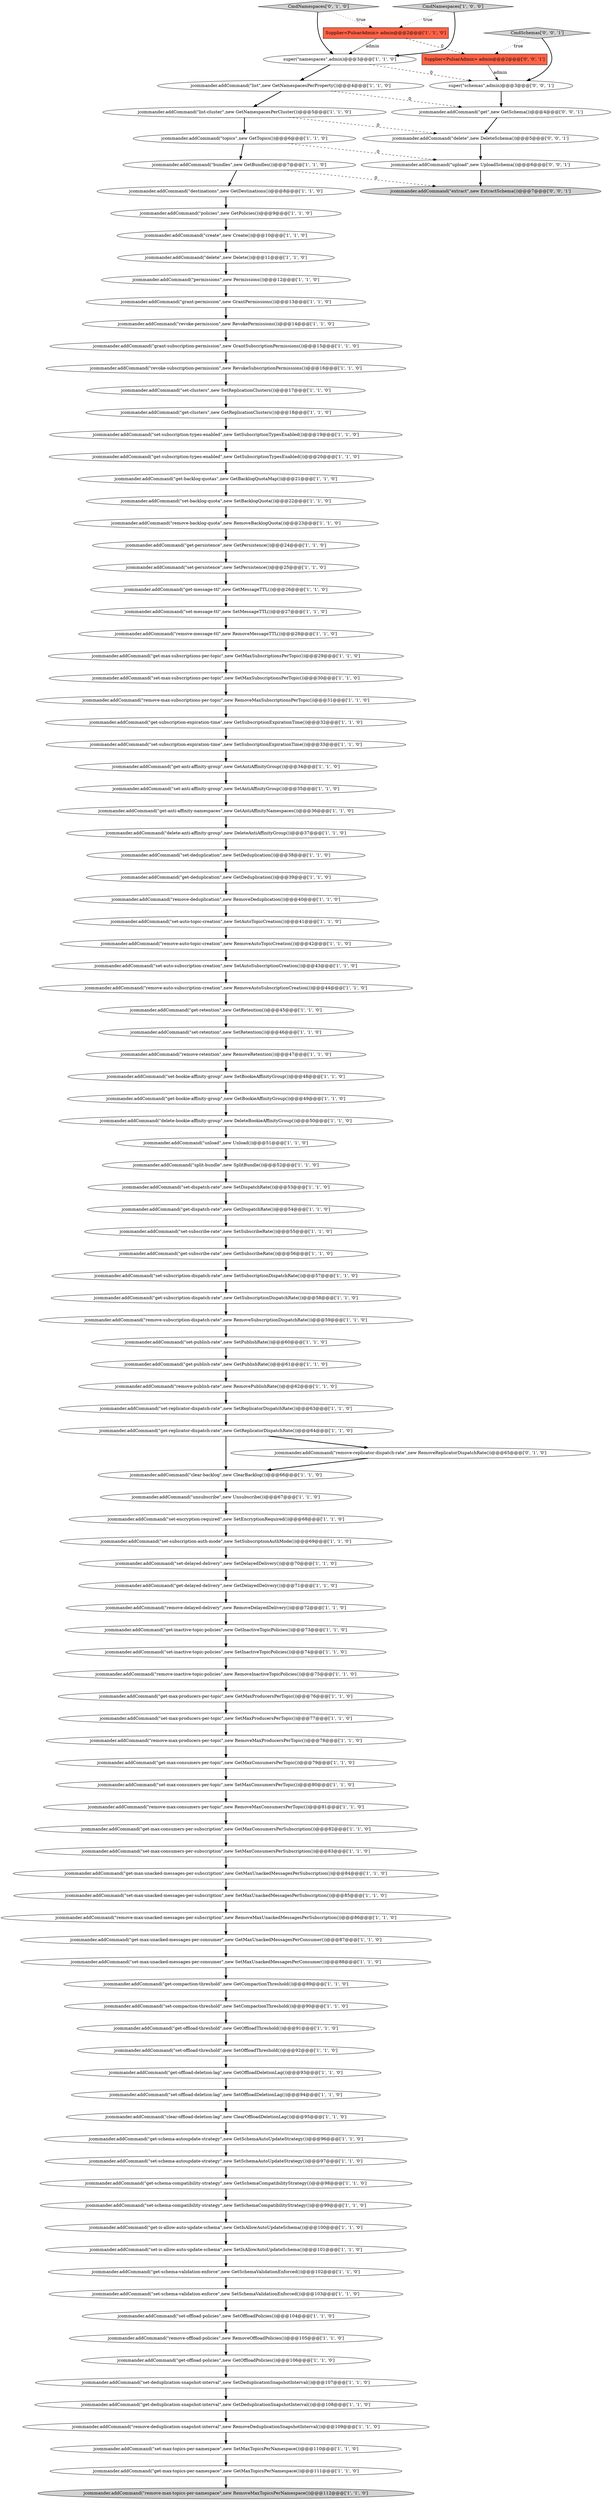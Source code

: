 digraph {
38 [style = filled, label = "jcommander.addCommand(\"grant-subscription-permission\",new GrantSubscriptionPermissions())@@@15@@@['1', '1', '0']", fillcolor = white, shape = ellipse image = "AAA0AAABBB1BBB"];
31 [style = filled, label = "jcommander.addCommand(\"get-replicator-dispatch-rate\",new GetReplicatorDispatchRate())@@@64@@@['1', '1', '0']", fillcolor = white, shape = ellipse image = "AAA0AAABBB1BBB"];
63 [style = filled, label = "jcommander.addCommand(\"get-subscription-dispatch-rate\",new GetSubscriptionDispatchRate())@@@58@@@['1', '1', '0']", fillcolor = white, shape = ellipse image = "AAA0AAABBB1BBB"];
26 [style = filled, label = "jcommander.addCommand(\"set-offload-policies\",new SetOffloadPolicies())@@@104@@@['1', '1', '0']", fillcolor = white, shape = ellipse image = "AAA0AAABBB1BBB"];
81 [style = filled, label = "Supplier<PulsarAdmin> admin@@@2@@@['1', '1', '0']", fillcolor = tomato, shape = box image = "AAA0AAABBB1BBB"];
66 [style = filled, label = "jcommander.addCommand(\"get-max-unacked-messages-per-subscription\",new GetMaxUnackedMessagesPerSubscription())@@@84@@@['1', '1', '0']", fillcolor = white, shape = ellipse image = "AAA0AAABBB1BBB"];
29 [style = filled, label = "jcommander.addCommand(\"get-max-unacked-messages-per-consumer\",new GetMaxUnackedMessagesPerConsumer())@@@87@@@['1', '1', '0']", fillcolor = white, shape = ellipse image = "AAA0AAABBB1BBB"];
15 [style = filled, label = "jcommander.addCommand(\"split-bundle\",new SplitBundle())@@@52@@@['1', '1', '0']", fillcolor = white, shape = ellipse image = "AAA0AAABBB1BBB"];
32 [style = filled, label = "jcommander.addCommand(\"create\",new Create())@@@10@@@['1', '1', '0']", fillcolor = white, shape = ellipse image = "AAA0AAABBB1BBB"];
83 [style = filled, label = "jcommander.addCommand(\"get-delayed-delivery\",new GetDelayedDelivery())@@@71@@@['1', '1', '0']", fillcolor = white, shape = ellipse image = "AAA0AAABBB1BBB"];
41 [style = filled, label = "jcommander.addCommand(\"get-deduplication-snapshot-interval\",new GetDeduplicationSnapshotInterval())@@@108@@@['1', '1', '0']", fillcolor = white, shape = ellipse image = "AAA0AAABBB1BBB"];
22 [style = filled, label = "jcommander.addCommand(\"list\",new GetNamespacesPerProperty())@@@4@@@['1', '1', '0']", fillcolor = white, shape = ellipse image = "AAA0AAABBB1BBB"];
70 [style = filled, label = "jcommander.addCommand(\"set-replicator-dispatch-rate\",new SetReplicatorDispatchRate())@@@63@@@['1', '1', '0']", fillcolor = white, shape = ellipse image = "AAA0AAABBB1BBB"];
30 [style = filled, label = "jcommander.addCommand(\"destinations\",new GetDestinations())@@@8@@@['1', '1', '0']", fillcolor = white, shape = ellipse image = "AAA0AAABBB1BBB"];
77 [style = filled, label = "jcommander.addCommand(\"remove-offload-policies\",new RemoveOffloadPolicies())@@@105@@@['1', '1', '0']", fillcolor = white, shape = ellipse image = "AAA0AAABBB1BBB"];
5 [style = filled, label = "jcommander.addCommand(\"remove-retention\",new RemoveRetention())@@@47@@@['1', '1', '0']", fillcolor = white, shape = ellipse image = "AAA0AAABBB1BBB"];
112 [style = filled, label = "jcommander.addCommand(\"remove-replicator-dispatch-rate\",new RemoveReplicatorDispatchRate())@@@65@@@['0', '1', '0']", fillcolor = white, shape = ellipse image = "AAA1AAABBB2BBB"];
109 [style = filled, label = "jcommander.addCommand(\"get-anti-affinity-namespaces\",new GetAntiAffinityNamespaces())@@@36@@@['1', '1', '0']", fillcolor = white, shape = ellipse image = "AAA0AAABBB1BBB"];
57 [style = filled, label = "jcommander.addCommand(\"set-deduplication\",new SetDeduplication())@@@38@@@['1', '1', '0']", fillcolor = white, shape = ellipse image = "AAA0AAABBB1BBB"];
36 [style = filled, label = "jcommander.addCommand(\"get-retention\",new GetRetention())@@@45@@@['1', '1', '0']", fillcolor = white, shape = ellipse image = "AAA0AAABBB1BBB"];
79 [style = filled, label = "jcommander.addCommand(\"set-max-unacked-messages-per-consumer\",new SetMaxUnackedMessagesPerConsumer())@@@88@@@['1', '1', '0']", fillcolor = white, shape = ellipse image = "AAA0AAABBB1BBB"];
92 [style = filled, label = "jcommander.addCommand(\"set-backlog-quota\",new SetBacklogQuota())@@@22@@@['1', '1', '0']", fillcolor = white, shape = ellipse image = "AAA0AAABBB1BBB"];
111 [style = filled, label = "CmdNamespaces['0', '1', '0']", fillcolor = lightgray, shape = diamond image = "AAA0AAABBB2BBB"];
21 [style = filled, label = "jcommander.addCommand(\"get-schema-validation-enforce\",new GetSchemaValidationEnforced())@@@102@@@['1', '1', '0']", fillcolor = white, shape = ellipse image = "AAA0AAABBB1BBB"];
12 [style = filled, label = "jcommander.addCommand(\"remove-inactive-topic-policies\",new RemoveInactiveTopicPolicies())@@@75@@@['1', '1', '0']", fillcolor = white, shape = ellipse image = "AAA0AAABBB1BBB"];
52 [style = filled, label = "jcommander.addCommand(\"set-bookie-affinity-group\",new SetBookieAffinityGroup())@@@48@@@['1', '1', '0']", fillcolor = white, shape = ellipse image = "AAA0AAABBB1BBB"];
95 [style = filled, label = "jcommander.addCommand(\"get-deduplication\",new GetDeduplication())@@@39@@@['1', '1', '0']", fillcolor = white, shape = ellipse image = "AAA0AAABBB1BBB"];
49 [style = filled, label = "jcommander.addCommand(\"get-persistence\",new GetPersistence())@@@24@@@['1', '1', '0']", fillcolor = white, shape = ellipse image = "AAA0AAABBB1BBB"];
97 [style = filled, label = "jcommander.addCommand(\"get-subscription-expiration-time\",new GetSubscriptionExpirationTime())@@@32@@@['1', '1', '0']", fillcolor = white, shape = ellipse image = "AAA0AAABBB1BBB"];
87 [style = filled, label = "jcommander.addCommand(\"get-inactive-topic-policies\",new GetInactiveTopicPolicies())@@@73@@@['1', '1', '0']", fillcolor = white, shape = ellipse image = "AAA0AAABBB1BBB"];
59 [style = filled, label = "jcommander.addCommand(\"remove-deduplication-snapshot-interval\",new RemoveDeduplicationSnapshotInterval())@@@109@@@['1', '1', '0']", fillcolor = white, shape = ellipse image = "AAA0AAABBB1BBB"];
24 [style = filled, label = "jcommander.addCommand(\"set-max-subscriptions-per-topic\",new SetMaxSubscriptionsPerTopic())@@@30@@@['1', '1', '0']", fillcolor = white, shape = ellipse image = "AAA0AAABBB1BBB"];
118 [style = filled, label = "CmdSchemas['0', '0', '1']", fillcolor = lightgray, shape = diamond image = "AAA0AAABBB3BBB"];
71 [style = filled, label = "jcommander.addCommand(\"get-offload-threshold\",new GetOffloadThreshold())@@@91@@@['1', '1', '0']", fillcolor = white, shape = ellipse image = "AAA0AAABBB1BBB"];
25 [style = filled, label = "jcommander.addCommand(\"get-max-topics-per-namespace\",new GetMaxTopicsPerNamespace())@@@111@@@['1', '1', '0']", fillcolor = white, shape = ellipse image = "AAA0AAABBB1BBB"];
33 [style = filled, label = "jcommander.addCommand(\"get-clusters\",new GetReplicationClusters())@@@18@@@['1', '1', '0']", fillcolor = white, shape = ellipse image = "AAA0AAABBB1BBB"];
76 [style = filled, label = "jcommander.addCommand(\"remove-delayed-delivery\",new RemoveDelayedDelivery())@@@72@@@['1', '1', '0']", fillcolor = white, shape = ellipse image = "AAA0AAABBB1BBB"];
94 [style = filled, label = "jcommander.addCommand(\"remove-max-subscriptions-per-topic\",new RemoveMaxSubscriptionsPerTopic())@@@31@@@['1', '1', '0']", fillcolor = white, shape = ellipse image = "AAA0AAABBB1BBB"];
3 [style = filled, label = "jcommander.addCommand(\"delete-anti-affinity-group\",new DeleteAntiAffinityGroup())@@@37@@@['1', '1', '0']", fillcolor = white, shape = ellipse image = "AAA0AAABBB1BBB"];
67 [style = filled, label = "jcommander.addCommand(\"set-max-producers-per-topic\",new SetMaxProducersPerTopic())@@@77@@@['1', '1', '0']", fillcolor = white, shape = ellipse image = "AAA0AAABBB1BBB"];
61 [style = filled, label = "jcommander.addCommand(\"get-compaction-threshold\",new GetCompactionThreshold())@@@89@@@['1', '1', '0']", fillcolor = white, shape = ellipse image = "AAA0AAABBB1BBB"];
88 [style = filled, label = "jcommander.addCommand(\"clear-offload-deletion-lag\",new ClearOffloadDeletionLag())@@@95@@@['1', '1', '0']", fillcolor = white, shape = ellipse image = "AAA0AAABBB1BBB"];
99 [style = filled, label = "jcommander.addCommand(\"get-dispatch-rate\",new GetDispatchRate())@@@54@@@['1', '1', '0']", fillcolor = white, shape = ellipse image = "AAA0AAABBB1BBB"];
104 [style = filled, label = "jcommander.addCommand(\"set-offload-threshold\",new SetOffloadThreshold())@@@92@@@['1', '1', '0']", fillcolor = white, shape = ellipse image = "AAA0AAABBB1BBB"];
44 [style = filled, label = "jcommander.addCommand(\"remove-auto-subscription-creation\",new RemoveAutoSubscriptionCreation())@@@44@@@['1', '1', '0']", fillcolor = white, shape = ellipse image = "AAA0AAABBB1BBB"];
73 [style = filled, label = "jcommander.addCommand(\"remove-deduplication\",new RemoveDeduplication())@@@40@@@['1', '1', '0']", fillcolor = white, shape = ellipse image = "AAA0AAABBB1BBB"];
23 [style = filled, label = "jcommander.addCommand(\"remove-backlog-quota\",new RemoveBacklogQuota())@@@23@@@['1', '1', '0']", fillcolor = white, shape = ellipse image = "AAA0AAABBB1BBB"];
13 [style = filled, label = "jcommander.addCommand(\"set-dispatch-rate\",new SetDispatchRate())@@@53@@@['1', '1', '0']", fillcolor = white, shape = ellipse image = "AAA0AAABBB1BBB"];
16 [style = filled, label = "jcommander.addCommand(\"bundles\",new GetBundles())@@@7@@@['1', '1', '0']", fillcolor = white, shape = ellipse image = "AAA0AAABBB1BBB"];
75 [style = filled, label = "jcommander.addCommand(\"topics\",new GetTopics())@@@6@@@['1', '1', '0']", fillcolor = white, shape = ellipse image = "AAA0AAABBB1BBB"];
106 [style = filled, label = "CmdNamespaces['1', '0', '0']", fillcolor = lightgray, shape = diamond image = "AAA0AAABBB1BBB"];
45 [style = filled, label = "jcommander.addCommand(\"set-schema-compatibility-strategy\",new SetSchemaCompatibilityStrategy())@@@99@@@['1', '1', '0']", fillcolor = white, shape = ellipse image = "AAA0AAABBB1BBB"];
119 [style = filled, label = "jcommander.addCommand(\"extract\",new ExtractSchema())@@@7@@@['0', '0', '1']", fillcolor = lightgray, shape = ellipse image = "AAA0AAABBB3BBB"];
47 [style = filled, label = "jcommander.addCommand(\"clear-backlog\",new ClearBacklog())@@@66@@@['1', '1', '0']", fillcolor = white, shape = ellipse image = "AAA0AAABBB1BBB"];
65 [style = filled, label = "jcommander.addCommand(\"set-subscription-dispatch-rate\",new SetSubscriptionDispatchRate())@@@57@@@['1', '1', '0']", fillcolor = white, shape = ellipse image = "AAA0AAABBB1BBB"];
1 [style = filled, label = "jcommander.addCommand(\"get-max-consumers-per-subscription\",new GetMaxConsumersPerSubscription())@@@82@@@['1', '1', '0']", fillcolor = white, shape = ellipse image = "AAA0AAABBB1BBB"];
82 [style = filled, label = "jcommander.addCommand(\"set-subscribe-rate\",new SetSubscribeRate())@@@55@@@['1', '1', '0']", fillcolor = white, shape = ellipse image = "AAA0AAABBB1BBB"];
55 [style = filled, label = "jcommander.addCommand(\"set-compaction-threshold\",new SetCompactionThreshold())@@@90@@@['1', '1', '0']", fillcolor = white, shape = ellipse image = "AAA0AAABBB1BBB"];
86 [style = filled, label = "jcommander.addCommand(\"unload\",new Unload())@@@51@@@['1', '1', '0']", fillcolor = white, shape = ellipse image = "AAA0AAABBB1BBB"];
58 [style = filled, label = "jcommander.addCommand(\"get-offload-policies\",new GetOffloadPolicies())@@@106@@@['1', '1', '0']", fillcolor = white, shape = ellipse image = "AAA0AAABBB1BBB"];
100 [style = filled, label = "jcommander.addCommand(\"get-subscribe-rate\",new GetSubscribeRate())@@@56@@@['1', '1', '0']", fillcolor = white, shape = ellipse image = "AAA0AAABBB1BBB"];
89 [style = filled, label = "jcommander.addCommand(\"delete\",new Delete())@@@11@@@['1', '1', '0']", fillcolor = white, shape = ellipse image = "AAA0AAABBB1BBB"];
2 [style = filled, label = "jcommander.addCommand(\"get-anti-affinity-group\",new GetAntiAffinityGroup())@@@34@@@['1', '1', '0']", fillcolor = white, shape = ellipse image = "AAA0AAABBB1BBB"];
56 [style = filled, label = "jcommander.addCommand(\"get-max-subscriptions-per-topic\",new GetMaxSubscriptionsPerTopic())@@@29@@@['1', '1', '0']", fillcolor = white, shape = ellipse image = "AAA0AAABBB1BBB"];
8 [style = filled, label = "jcommander.addCommand(\"list-cluster\",new GetNamespacesPerCluster())@@@5@@@['1', '1', '0']", fillcolor = white, shape = ellipse image = "AAA0AAABBB1BBB"];
60 [style = filled, label = "jcommander.addCommand(\"remove-max-unacked-messages-per-subscription\",new RemoveMaxUnackedMessagesPerSubscription())@@@86@@@['1', '1', '0']", fillcolor = white, shape = ellipse image = "AAA0AAABBB1BBB"];
108 [style = filled, label = "jcommander.addCommand(\"remove-message-ttl\",new RemoveMessageTTL())@@@28@@@['1', '1', '0']", fillcolor = white, shape = ellipse image = "AAA0AAABBB1BBB"];
37 [style = filled, label = "jcommander.addCommand(\"set-max-unacked-messages-per-subscription\",new SetMaxUnackedMessagesPerSubscription())@@@85@@@['1', '1', '0']", fillcolor = white, shape = ellipse image = "AAA0AAABBB1BBB"];
110 [style = filled, label = "jcommander.addCommand(\"remove-auto-topic-creation\",new RemoveAutoTopicCreation())@@@42@@@['1', '1', '0']", fillcolor = white, shape = ellipse image = "AAA0AAABBB1BBB"];
69 [style = filled, label = "jcommander.addCommand(\"remove-subscription-dispatch-rate\",new RemoveSubscriptionDispatchRate())@@@59@@@['1', '1', '0']", fillcolor = white, shape = ellipse image = "AAA0AAABBB1BBB"];
39 [style = filled, label = "jcommander.addCommand(\"delete-bookie-affinity-group\",new DeleteBookieAffinityGroup())@@@50@@@['1', '1', '0']", fillcolor = white, shape = ellipse image = "AAA0AAABBB1BBB"];
9 [style = filled, label = "jcommander.addCommand(\"set-encryption-required\",new SetEncryptionRequired())@@@68@@@['1', '1', '0']", fillcolor = white, shape = ellipse image = "AAA0AAABBB1BBB"];
78 [style = filled, label = "jcommander.addCommand(\"get-backlog-quotas\",new GetBacklogQuotaMap())@@@21@@@['1', '1', '0']", fillcolor = white, shape = ellipse image = "AAA0AAABBB1BBB"];
62 [style = filled, label = "jcommander.addCommand(\"revoke-permission\",new RevokePermissions())@@@14@@@['1', '1', '0']", fillcolor = white, shape = ellipse image = "AAA0AAABBB1BBB"];
72 [style = filled, label = "jcommander.addCommand(\"set-is-allow-auto-update-schema\",new SetIsAllowAutoUpdateSchema())@@@101@@@['1', '1', '0']", fillcolor = white, shape = ellipse image = "AAA0AAABBB1BBB"];
27 [style = filled, label = "jcommander.addCommand(\"get-max-consumers-per-topic\",new GetMaxConsumersPerTopic())@@@79@@@['1', '1', '0']", fillcolor = white, shape = ellipse image = "AAA0AAABBB1BBB"];
35 [style = filled, label = "jcommander.addCommand(\"get-schema-autoupdate-strategy\",new GetSchemaAutoUpdateStrategy())@@@96@@@['1', '1', '0']", fillcolor = white, shape = ellipse image = "AAA0AAABBB1BBB"];
50 [style = filled, label = "jcommander.addCommand(\"permissions\",new Permissions())@@@12@@@['1', '1', '0']", fillcolor = white, shape = ellipse image = "AAA0AAABBB1BBB"];
20 [style = filled, label = "jcommander.addCommand(\"set-inactive-topic-policies\",new SetInactiveTopicPolicies())@@@74@@@['1', '1', '0']", fillcolor = white, shape = ellipse image = "AAA0AAABBB1BBB"];
68 [style = filled, label = "jcommander.addCommand(\"get-message-ttl\",new GetMessageTTL())@@@26@@@['1', '1', '0']", fillcolor = white, shape = ellipse image = "AAA0AAABBB1BBB"];
40 [style = filled, label = "jcommander.addCommand(\"set-max-topics-per-namespace\",new SetMaxTopicsPerNamespace())@@@110@@@['1', '1', '0']", fillcolor = white, shape = ellipse image = "AAA0AAABBB1BBB"];
116 [style = filled, label = "Supplier<PulsarAdmin> admin@@@2@@@['0', '0', '1']", fillcolor = tomato, shape = box image = "AAA0AAABBB3BBB"];
7 [style = filled, label = "jcommander.addCommand(\"set-publish-rate\",new SetPublishRate())@@@60@@@['1', '1', '0']", fillcolor = white, shape = ellipse image = "AAA0AAABBB1BBB"];
54 [style = filled, label = "jcommander.addCommand(\"policies\",new GetPolicies())@@@9@@@['1', '1', '0']", fillcolor = white, shape = ellipse image = "AAA0AAABBB1BBB"];
64 [style = filled, label = "jcommander.addCommand(\"set-deduplication-snapshot-interval\",new SetDeduplicationSnapshotInterval())@@@107@@@['1', '1', '0']", fillcolor = white, shape = ellipse image = "AAA0AAABBB1BBB"];
113 [style = filled, label = "super(\"schemas\",admin)@@@3@@@['0', '0', '1']", fillcolor = white, shape = ellipse image = "AAA0AAABBB3BBB"];
10 [style = filled, label = "jcommander.addCommand(\"remove-max-consumers-per-topic\",new RemoveMaxConsumersPerTopic())@@@81@@@['1', '1', '0']", fillcolor = white, shape = ellipse image = "AAA0AAABBB1BBB"];
117 [style = filled, label = "jcommander.addCommand(\"delete\",new DeleteSchema())@@@5@@@['0', '0', '1']", fillcolor = white, shape = ellipse image = "AAA0AAABBB3BBB"];
14 [style = filled, label = "jcommander.addCommand(\"set-schema-validation-enforce\",new SetSchemaValidationEnforced())@@@103@@@['1', '1', '0']", fillcolor = white, shape = ellipse image = "AAA0AAABBB1BBB"];
103 [style = filled, label = "jcommander.addCommand(\"remove-publish-rate\",new RemovePublishRate())@@@62@@@['1', '1', '0']", fillcolor = white, shape = ellipse image = "AAA0AAABBB1BBB"];
34 [style = filled, label = "jcommander.addCommand(\"unsubscribe\",new Unsubscribe())@@@67@@@['1', '1', '0']", fillcolor = white, shape = ellipse image = "AAA0AAABBB1BBB"];
43 [style = filled, label = "jcommander.addCommand(\"revoke-subscription-permission\",new RevokeSubscriptionPermissions())@@@16@@@['1', '1', '0']", fillcolor = white, shape = ellipse image = "AAA0AAABBB1BBB"];
105 [style = filled, label = "jcommander.addCommand(\"set-offload-deletion-lag\",new SetOffloadDeletionLag())@@@94@@@['1', '1', '0']", fillcolor = white, shape = ellipse image = "AAA0AAABBB1BBB"];
84 [style = filled, label = "jcommander.addCommand(\"get-is-allow-auto-update-schema\",new GetIsAllowAutoUpdateSchema())@@@100@@@['1', '1', '0']", fillcolor = white, shape = ellipse image = "AAA0AAABBB1BBB"];
19 [style = filled, label = "jcommander.addCommand(\"get-schema-compatibility-strategy\",new GetSchemaCompatibilityStrategy())@@@98@@@['1', '1', '0']", fillcolor = white, shape = ellipse image = "AAA0AAABBB1BBB"];
48 [style = filled, label = "jcommander.addCommand(\"set-max-consumers-per-topic\",new SetMaxConsumersPerTopic())@@@80@@@['1', '1', '0']", fillcolor = white, shape = ellipse image = "AAA0AAABBB1BBB"];
11 [style = filled, label = "jcommander.addCommand(\"set-message-ttl\",new SetMessageTTL())@@@27@@@['1', '1', '0']", fillcolor = white, shape = ellipse image = "AAA0AAABBB1BBB"];
96 [style = filled, label = "jcommander.addCommand(\"set-schema-autoupdate-strategy\",new SetSchemaAutoUpdateStrategy())@@@97@@@['1', '1', '0']", fillcolor = white, shape = ellipse image = "AAA0AAABBB1BBB"];
74 [style = filled, label = "jcommander.addCommand(\"set-subscription-expiration-time\",new SetSubscriptionExpirationTime())@@@33@@@['1', '1', '0']", fillcolor = white, shape = ellipse image = "AAA0AAABBB1BBB"];
85 [style = filled, label = "jcommander.addCommand(\"set-max-consumers-per-subscription\",new SetMaxConsumersPerSubscription())@@@83@@@['1', '1', '0']", fillcolor = white, shape = ellipse image = "AAA0AAABBB1BBB"];
101 [style = filled, label = "jcommander.addCommand(\"grant-permission\",new GrantPermissions())@@@13@@@['1', '1', '0']", fillcolor = white, shape = ellipse image = "AAA0AAABBB1BBB"];
90 [style = filled, label = "jcommander.addCommand(\"set-clusters\",new SetReplicationClusters())@@@17@@@['1', '1', '0']", fillcolor = white, shape = ellipse image = "AAA0AAABBB1BBB"];
46 [style = filled, label = "jcommander.addCommand(\"get-max-producers-per-topic\",new GetMaxProducersPerTopic())@@@76@@@['1', '1', '0']", fillcolor = white, shape = ellipse image = "AAA0AAABBB1BBB"];
0 [style = filled, label = "jcommander.addCommand(\"set-persistence\",new SetPersistence())@@@25@@@['1', '1', '0']", fillcolor = white, shape = ellipse image = "AAA0AAABBB1BBB"];
18 [style = filled, label = "jcommander.addCommand(\"get-bookie-affinity-group\",new GetBookieAffinityGroup())@@@49@@@['1', '1', '0']", fillcolor = white, shape = ellipse image = "AAA0AAABBB1BBB"];
28 [style = filled, label = "jcommander.addCommand(\"set-auto-topic-creation\",new SetAutoTopicCreation())@@@41@@@['1', '1', '0']", fillcolor = white, shape = ellipse image = "AAA0AAABBB1BBB"];
42 [style = filled, label = "jcommander.addCommand(\"get-publish-rate\",new GetPublishRate())@@@61@@@['1', '1', '0']", fillcolor = white, shape = ellipse image = "AAA0AAABBB1BBB"];
102 [style = filled, label = "jcommander.addCommand(\"remove-max-topics-per-namespace\",new RemoveMaxTopicsPerNamespace())@@@112@@@['1', '1', '0']", fillcolor = lightgray, shape = ellipse image = "AAA0AAABBB1BBB"];
17 [style = filled, label = "jcommander.addCommand(\"set-retention\",new SetRetention())@@@46@@@['1', '1', '0']", fillcolor = white, shape = ellipse image = "AAA0AAABBB1BBB"];
4 [style = filled, label = "jcommander.addCommand(\"set-auto-subscription-creation\",new SetAutoSubscriptionCreation())@@@43@@@['1', '1', '0']", fillcolor = white, shape = ellipse image = "AAA0AAABBB1BBB"];
98 [style = filled, label = "jcommander.addCommand(\"set-anti-affinity-group\",new SetAntiAffinityGroup())@@@35@@@['1', '1', '0']", fillcolor = white, shape = ellipse image = "AAA0AAABBB1BBB"];
93 [style = filled, label = "jcommander.addCommand(\"get-offload-deletion-lag\",new GetOffloadDeletionLag())@@@93@@@['1', '1', '0']", fillcolor = white, shape = ellipse image = "AAA0AAABBB1BBB"];
91 [style = filled, label = "super(\"namespaces\",admin)@@@3@@@['1', '1', '0']", fillcolor = white, shape = ellipse image = "AAA0AAABBB1BBB"];
114 [style = filled, label = "jcommander.addCommand(\"get\",new GetSchema())@@@4@@@['0', '0', '1']", fillcolor = white, shape = ellipse image = "AAA0AAABBB3BBB"];
115 [style = filled, label = "jcommander.addCommand(\"upload\",new UploadSchema())@@@6@@@['0', '0', '1']", fillcolor = white, shape = ellipse image = "AAA0AAABBB3BBB"];
53 [style = filled, label = "jcommander.addCommand(\"set-subscription-types-enabled\",new SetSubscriptionTypesEnabled())@@@19@@@['1', '1', '0']", fillcolor = white, shape = ellipse image = "AAA0AAABBB1BBB"];
80 [style = filled, label = "jcommander.addCommand(\"remove-max-producers-per-topic\",new RemoveMaxProducersPerTopic())@@@78@@@['1', '1', '0']", fillcolor = white, shape = ellipse image = "AAA0AAABBB1BBB"];
6 [style = filled, label = "jcommander.addCommand(\"set-delayed-delivery\",new SetDelayedDelivery())@@@70@@@['1', '1', '0']", fillcolor = white, shape = ellipse image = "AAA0AAABBB1BBB"];
107 [style = filled, label = "jcommander.addCommand(\"get-subscription-types-enabled\",new GetSubscriptionTypesEnabled())@@@20@@@['1', '1', '0']", fillcolor = white, shape = ellipse image = "AAA0AAABBB1BBB"];
51 [style = filled, label = "jcommander.addCommand(\"set-subscription-auth-mode\",new SetSubscriptionAuthMode())@@@69@@@['1', '1', '0']", fillcolor = white, shape = ellipse image = "AAA0AAABBB1BBB"];
64->41 [style = bold, label=""];
7->42 [style = bold, label=""];
74->2 [style = bold, label=""];
72->21 [style = bold, label=""];
59->40 [style = bold, label=""];
9->51 [style = bold, label=""];
23->49 [style = bold, label=""];
110->4 [style = bold, label=""];
91->22 [style = bold, label=""];
82->100 [style = bold, label=""];
3->57 [style = bold, label=""];
25->102 [style = bold, label=""];
80->27 [style = bold, label=""];
77->58 [style = bold, label=""];
51->6 [style = bold, label=""];
55->71 [style = bold, label=""];
104->93 [style = bold, label=""];
46->67 [style = bold, label=""];
26->77 [style = bold, label=""];
69->7 [style = bold, label=""];
42->103 [style = bold, label=""];
111->81 [style = dotted, label="true"];
12->46 [style = bold, label=""];
15->13 [style = bold, label=""];
54->32 [style = bold, label=""];
75->115 [style = dashed, label="0"];
97->74 [style = bold, label=""];
105->88 [style = bold, label=""];
117->115 [style = bold, label=""];
83->76 [style = bold, label=""];
47->34 [style = bold, label=""];
36->17 [style = bold, label=""];
2->98 [style = bold, label=""];
40->25 [style = bold, label=""];
93->105 [style = bold, label=""];
76->87 [style = bold, label=""];
101->62 [style = bold, label=""];
30->54 [style = bold, label=""];
60->29 [style = bold, label=""];
87->20 [style = bold, label=""];
79->61 [style = bold, label=""];
106->81 [style = dotted, label="true"];
57->95 [style = bold, label=""];
62->38 [style = bold, label=""];
85->66 [style = bold, label=""];
34->9 [style = bold, label=""];
38->43 [style = bold, label=""];
109->3 [style = bold, label=""];
108->56 [style = bold, label=""];
67->80 [style = bold, label=""];
75->16 [style = bold, label=""];
41->59 [style = bold, label=""];
96->19 [style = bold, label=""];
84->72 [style = bold, label=""];
13->99 [style = bold, label=""];
49->0 [style = bold, label=""];
35->96 [style = bold, label=""];
78->92 [style = bold, label=""];
66->37 [style = bold, label=""];
32->89 [style = bold, label=""];
99->82 [style = bold, label=""];
20->12 [style = bold, label=""];
106->91 [style = bold, label=""];
65->63 [style = bold, label=""];
95->73 [style = bold, label=""];
31->112 [style = bold, label=""];
21->14 [style = bold, label=""];
92->23 [style = bold, label=""];
29->79 [style = bold, label=""];
11->108 [style = bold, label=""];
68->11 [style = bold, label=""];
88->35 [style = bold, label=""];
52->18 [style = bold, label=""];
91->113 [style = dashed, label="0"];
98->109 [style = bold, label=""];
24->94 [style = bold, label=""];
50->101 [style = bold, label=""];
18->39 [style = bold, label=""];
19->45 [style = bold, label=""];
31->47 [style = bold, label=""];
113->114 [style = bold, label=""];
90->33 [style = bold, label=""];
16->119 [style = dashed, label="0"];
0->68 [style = bold, label=""];
89->50 [style = bold, label=""];
10->1 [style = bold, label=""];
39->86 [style = bold, label=""];
81->116 [style = dashed, label="0"];
61->55 [style = bold, label=""];
116->113 [style = solid, label="admin"];
115->119 [style = bold, label=""];
16->30 [style = bold, label=""];
56->24 [style = bold, label=""];
112->47 [style = bold, label=""];
100->65 [style = bold, label=""];
43->90 [style = bold, label=""];
5->52 [style = bold, label=""];
48->10 [style = bold, label=""];
37->60 [style = bold, label=""];
22->8 [style = bold, label=""];
81->91 [style = solid, label="admin"];
27->48 [style = bold, label=""];
58->64 [style = bold, label=""];
114->117 [style = bold, label=""];
22->114 [style = dashed, label="0"];
8->117 [style = dashed, label="0"];
111->91 [style = bold, label=""];
94->97 [style = bold, label=""];
33->53 [style = bold, label=""];
1->85 [style = bold, label=""];
71->104 [style = bold, label=""];
14->26 [style = bold, label=""];
28->110 [style = bold, label=""];
6->83 [style = bold, label=""];
70->31 [style = bold, label=""];
103->70 [style = bold, label=""];
63->69 [style = bold, label=""];
45->84 [style = bold, label=""];
8->75 [style = bold, label=""];
86->15 [style = bold, label=""];
53->107 [style = bold, label=""];
44->36 [style = bold, label=""];
118->116 [style = dotted, label="true"];
17->5 [style = bold, label=""];
118->113 [style = bold, label=""];
4->44 [style = bold, label=""];
107->78 [style = bold, label=""];
73->28 [style = bold, label=""];
}
